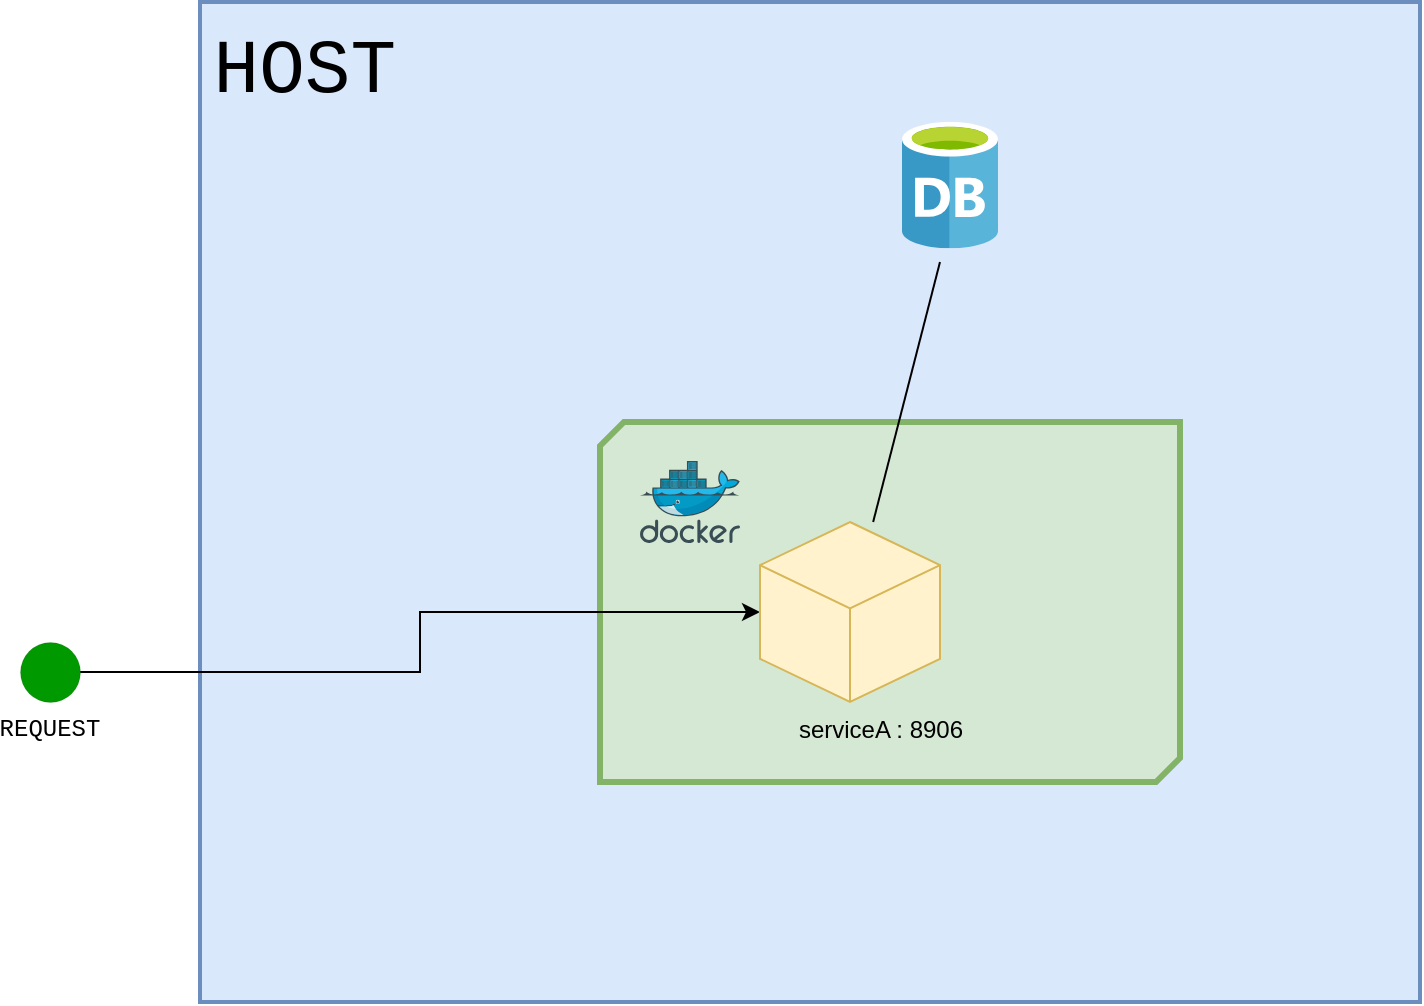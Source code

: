 <mxfile version="20.5.1"><diagram id="W0XPu2aQFCLW2Vl4ljsa" name="Page-1"><mxGraphModel dx="866" dy="423" grid="1" gridSize="10" guides="1" tooltips="1" connect="1" arrows="1" fold="1" page="1" pageScale="1" pageWidth="1200" pageHeight="1920" math="0" shadow="0"><root><mxCell id="0"/><mxCell id="1" parent="0"/><mxCell id="o8whJhSM08FFgl2XMm49-18" value="HOST" style="rounded=0;shadow=0;labelBackgroundColor=none;labelBorderColor=none;fillStyle=solid;strokeWidth=2;fontFamily=Courier New;fontSize=38;fillColor=#dae8fc;labelPosition=left;verticalLabelPosition=top;align=right;verticalAlign=bottom;strokeColor=#6c8ebf;whiteSpace=wrap;spacingBottom=-60;spacingLeft=0;spacingRight=-100;" vertex="1" parent="1"><mxGeometry x="170" y="150" width="610" height="500" as="geometry"/></mxCell><mxCell id="o8whJhSM08FFgl2XMm49-24" value="" style="verticalLabelPosition=bottom;verticalAlign=top;html=1;shape=mxgraph.basic.diag_snip_rect;dx=6;shadow=0;labelBackgroundColor=none;labelBorderColor=none;fillStyle=solid;strokeColor=#82b366;strokeWidth=3;fontFamily=Courier New;fontSize=38;fillColor=#d5e8d4;" vertex="1" parent="1"><mxGeometry x="370" y="360" width="290" height="180" as="geometry"/></mxCell><mxCell id="o8whJhSM08FFgl2XMm49-63" style="edgeStyle=orthogonalEdgeStyle;rounded=0;orthogonalLoop=1;jettySize=auto;html=1;" edge="1" parent="1" source="o8whJhSM08FFgl2XMm49-17" target="o8whJhSM08FFgl2XMm49-7"><mxGeometry relative="1" as="geometry"/></mxCell><mxCell id="o8whJhSM08FFgl2XMm49-17" value="REQUEST" style="ellipse;whiteSpace=wrap;html=1;aspect=fixed;shadow=0;labelBackgroundColor=none;labelBorderColor=none;fillStyle=solid;strokeWidth=0;fontFamily=Courier New;fontSize=12;fontColor=#000000;fillColor=#009900;labelPosition=center;verticalLabelPosition=bottom;align=center;verticalAlign=top;" vertex="1" parent="1"><mxGeometry x="80" y="470" width="30" height="30" as="geometry"/></mxCell><mxCell id="o8whJhSM08FFgl2XMm49-58" style="orthogonalLoop=1;jettySize=auto;html=1;fontFamily=Courier New;fontSize=38;fontColor=default;endArrow=none;endFill=0;" edge="1" parent="1" source="o8whJhSM08FFgl2XMm49-7"><mxGeometry relative="1" as="geometry"><mxPoint x="540" y="280" as="targetPoint"/></mxGeometry></mxCell><mxCell id="o8whJhSM08FFgl2XMm49-7" value="serviceA : 8906" style="shape=mxgraph.basic.isocube;isoAngle=15;labelPosition=center;verticalLabelPosition=bottom;align=center;verticalAlign=top;fillColor=#fff2cc;strokeColor=#d6b656;rounded=0;spacingRight=-31;" vertex="1" parent="1"><mxGeometry x="450" y="410" width="90" height="90" as="geometry"/></mxCell><mxCell id="o8whJhSM08FFgl2XMm49-36" value="" style="aspect=fixed;html=1;points=[];align=center;image;fontSize=12;image=img/lib/mscae/Docker.svg;shadow=0;labelBackgroundColor=none;labelBorderColor=none;fillStyle=solid;strokeColor=#000000;strokeWidth=2;fontFamily=Courier New;fontColor=default;fillColor=none;" vertex="1" parent="1"><mxGeometry x="390" y="379.5" width="50" height="41" as="geometry"/></mxCell><mxCell id="o8whJhSM08FFgl2XMm49-13" value="" style="aspect=fixed;html=1;points=[];align=center;image;fontSize=12;image=img/lib/mscae/Database_General.svg;" vertex="1" parent="1"><mxGeometry x="521" y="210" width="48" height="63.16" as="geometry"/></mxCell></root></mxGraphModel></diagram></mxfile>